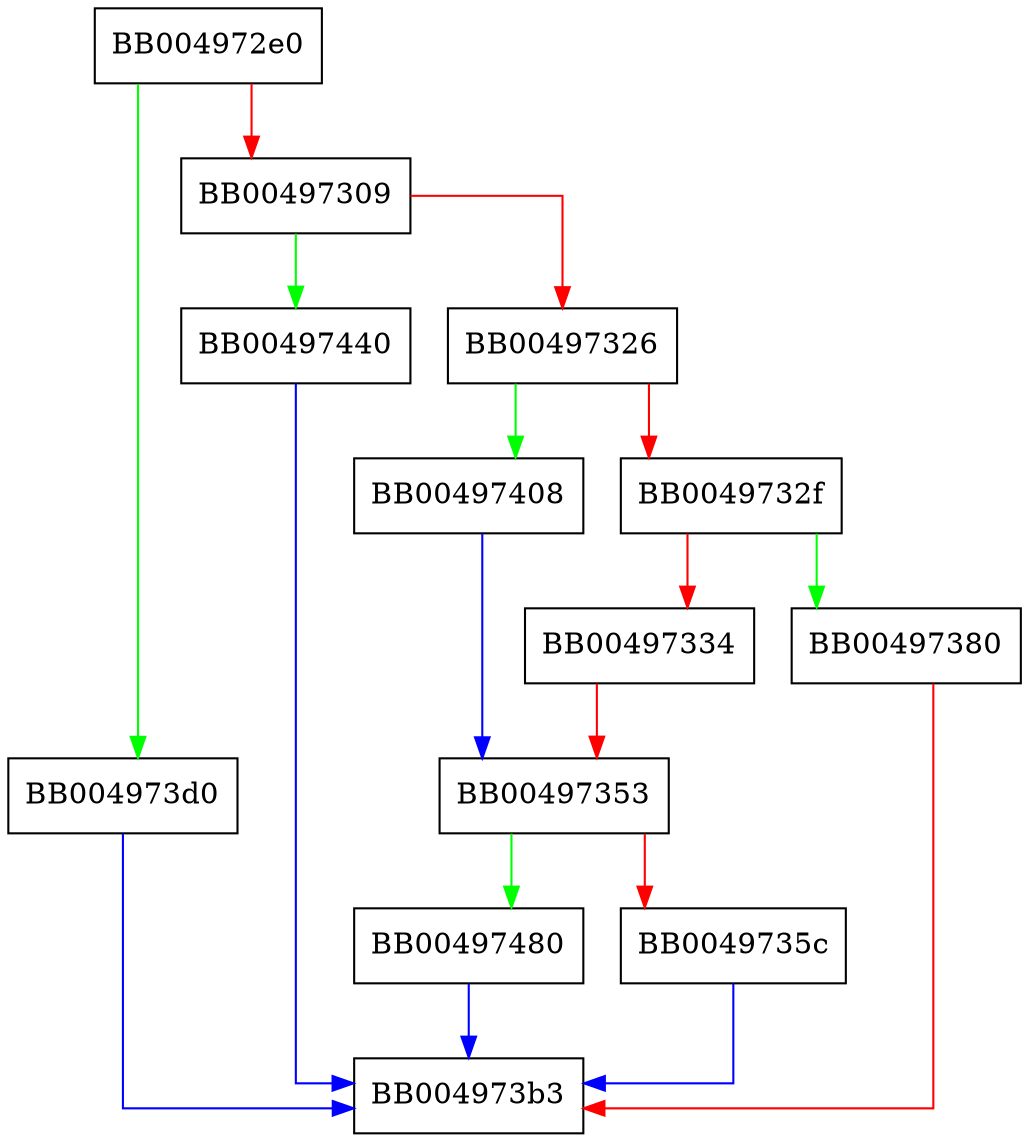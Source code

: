 digraph SSL_CTX_use_PrivateKey_file {
  node [shape="box"];
  graph [splines=ortho];
  BB004972e0 -> BB004973d0 [color="green"];
  BB004972e0 -> BB00497309 [color="red"];
  BB00497309 -> BB00497440 [color="green"];
  BB00497309 -> BB00497326 [color="red"];
  BB00497326 -> BB00497408 [color="green"];
  BB00497326 -> BB0049732f [color="red"];
  BB0049732f -> BB00497380 [color="green"];
  BB0049732f -> BB00497334 [color="red"];
  BB00497334 -> BB00497353 [color="red"];
  BB00497353 -> BB00497480 [color="green"];
  BB00497353 -> BB0049735c [color="red"];
  BB0049735c -> BB004973b3 [color="blue"];
  BB00497380 -> BB004973b3 [color="red"];
  BB004973d0 -> BB004973b3 [color="blue"];
  BB00497408 -> BB00497353 [color="blue"];
  BB00497440 -> BB004973b3 [color="blue"];
  BB00497480 -> BB004973b3 [color="blue"];
}
